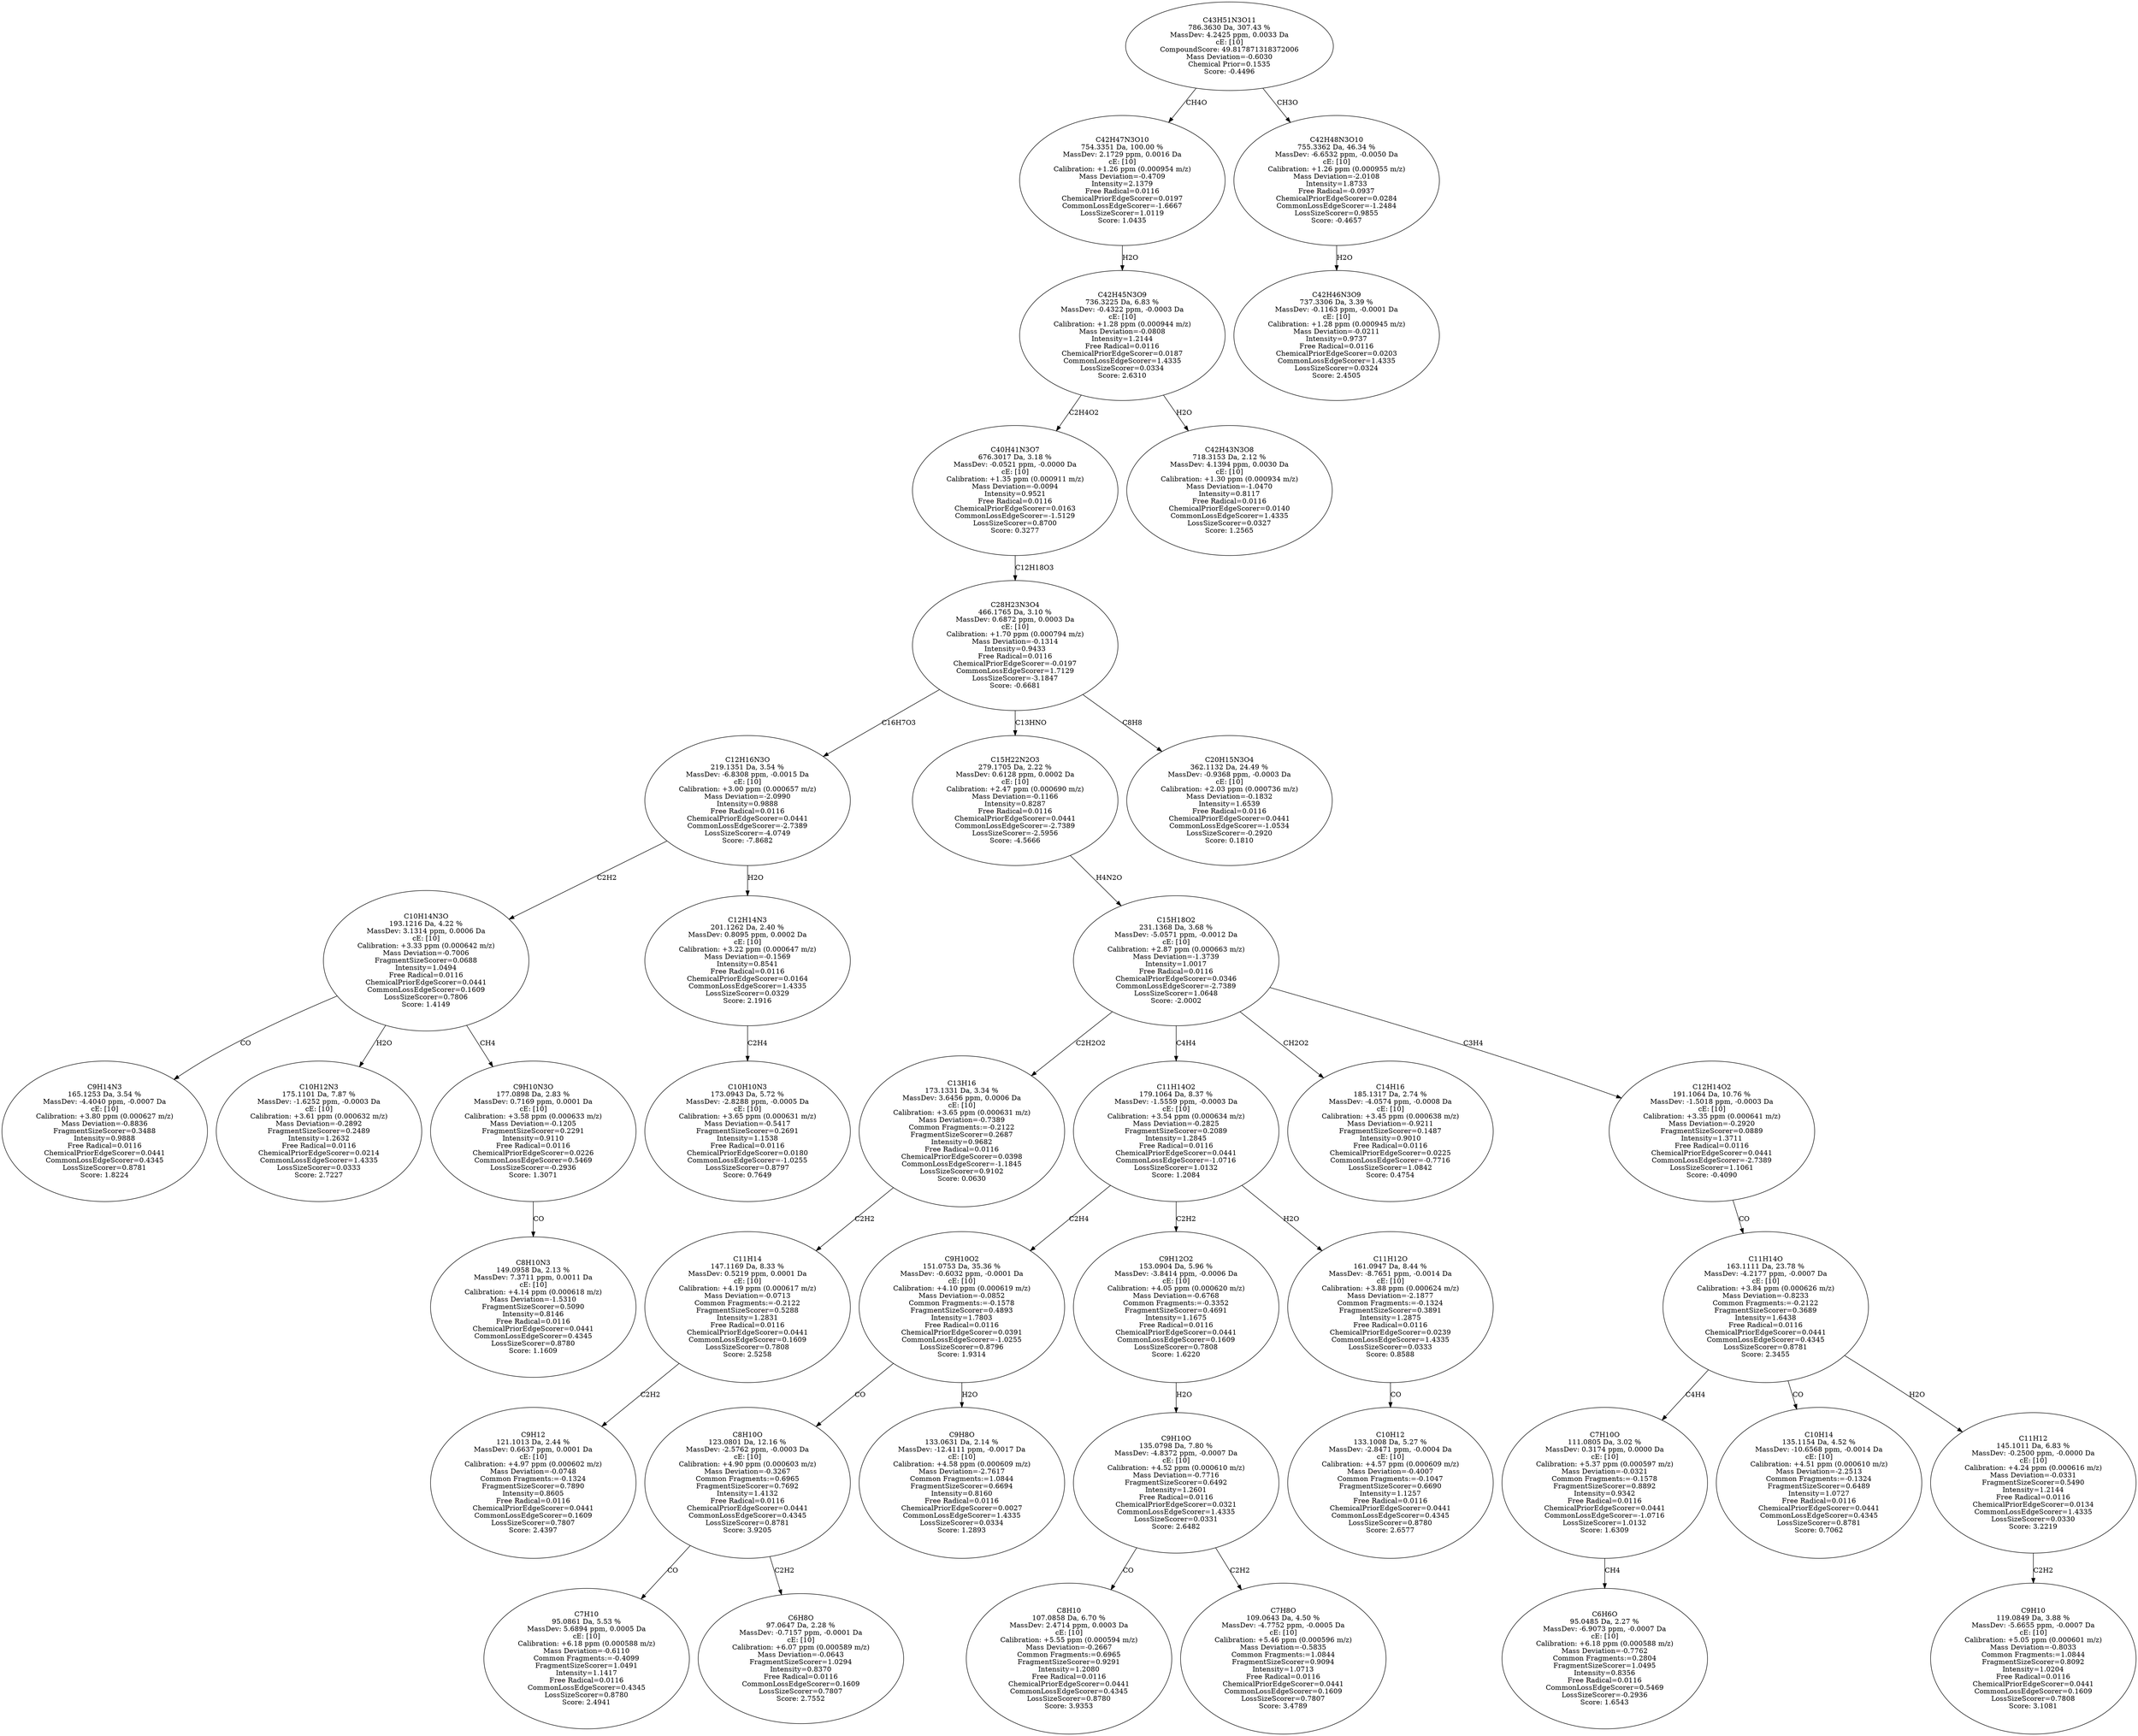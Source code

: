 strict digraph {
v1 [label="C9H14N3\n165.1253 Da, 3.54 %\nMassDev: -4.4040 ppm, -0.0007 Da\ncE: [10]\nCalibration: +3.80 ppm (0.000627 m/z)\nMass Deviation=-0.8836\nFragmentSizeScorer=0.3488\nIntensity=0.9888\nFree Radical=0.0116\nChemicalPriorEdgeScorer=0.0441\nCommonLossEdgeScorer=0.4345\nLossSizeScorer=0.8781\nScore: 1.8224"];
v2 [label="C10H12N3\n175.1101 Da, 7.87 %\nMassDev: -1.6252 ppm, -0.0003 Da\ncE: [10]\nCalibration: +3.61 ppm (0.000632 m/z)\nMass Deviation=-0.2892\nFragmentSizeScorer=0.2489\nIntensity=1.2632\nFree Radical=0.0116\nChemicalPriorEdgeScorer=0.0214\nCommonLossEdgeScorer=1.4335\nLossSizeScorer=0.0333\nScore: 2.7227"];
v3 [label="C8H10N3\n149.0958 Da, 2.13 %\nMassDev: 7.3711 ppm, 0.0011 Da\ncE: [10]\nCalibration: +4.14 ppm (0.000618 m/z)\nMass Deviation=-1.5310\nFragmentSizeScorer=0.5090\nIntensity=0.8146\nFree Radical=0.0116\nChemicalPriorEdgeScorer=0.0441\nCommonLossEdgeScorer=0.4345\nLossSizeScorer=0.8780\nScore: 1.1609"];
v4 [label="C9H10N3O\n177.0898 Da, 2.83 %\nMassDev: 0.7169 ppm, 0.0001 Da\ncE: [10]\nCalibration: +3.58 ppm (0.000633 m/z)\nMass Deviation=-0.1205\nFragmentSizeScorer=0.2291\nIntensity=0.9110\nFree Radical=0.0116\nChemicalPriorEdgeScorer=0.0226\nCommonLossEdgeScorer=0.5469\nLossSizeScorer=-0.2936\nScore: 1.3071"];
v5 [label="C10H14N3O\n193.1216 Da, 4.22 %\nMassDev: 3.1314 ppm, 0.0006 Da\ncE: [10]\nCalibration: +3.33 ppm (0.000642 m/z)\nMass Deviation=-0.7006\nFragmentSizeScorer=0.0688\nIntensity=1.0494\nFree Radical=0.0116\nChemicalPriorEdgeScorer=0.0441\nCommonLossEdgeScorer=0.1609\nLossSizeScorer=0.7806\nScore: 1.4149"];
v6 [label="C10H10N3\n173.0943 Da, 5.72 %\nMassDev: -2.8288 ppm, -0.0005 Da\ncE: [10]\nCalibration: +3.65 ppm (0.000631 m/z)\nMass Deviation=-0.5417\nFragmentSizeScorer=0.2691\nIntensity=1.1538\nFree Radical=0.0116\nChemicalPriorEdgeScorer=0.0180\nCommonLossEdgeScorer=-1.0255\nLossSizeScorer=0.8797\nScore: 0.7649"];
v7 [label="C12H14N3\n201.1262 Da, 2.40 %\nMassDev: 0.8095 ppm, 0.0002 Da\ncE: [10]\nCalibration: +3.22 ppm (0.000647 m/z)\nMass Deviation=-0.1569\nIntensity=0.8541\nFree Radical=0.0116\nChemicalPriorEdgeScorer=0.0164\nCommonLossEdgeScorer=1.4335\nLossSizeScorer=0.0329\nScore: 2.1916"];
v8 [label="C12H16N3O\n219.1351 Da, 3.54 %\nMassDev: -6.8308 ppm, -0.0015 Da\ncE: [10]\nCalibration: +3.00 ppm (0.000657 m/z)\nMass Deviation=-2.0990\nIntensity=0.9888\nFree Radical=0.0116\nChemicalPriorEdgeScorer=0.0441\nCommonLossEdgeScorer=-2.7389\nLossSizeScorer=-4.0749\nScore: -7.8682"];
v9 [label="C9H12\n121.1013 Da, 2.44 %\nMassDev: 0.6637 ppm, 0.0001 Da\ncE: [10]\nCalibration: +4.97 ppm (0.000602 m/z)\nMass Deviation=-0.0748\nCommon Fragments:=-0.1324\nFragmentSizeScorer=0.7890\nIntensity=0.8605\nFree Radical=0.0116\nChemicalPriorEdgeScorer=0.0441\nCommonLossEdgeScorer=0.1609\nLossSizeScorer=0.7807\nScore: 2.4397"];
v10 [label="C11H14\n147.1169 Da, 8.33 %\nMassDev: 0.5219 ppm, 0.0001 Da\ncE: [10]\nCalibration: +4.19 ppm (0.000617 m/z)\nMass Deviation=-0.0713\nCommon Fragments:=-0.2122\nFragmentSizeScorer=0.5288\nIntensity=1.2831\nFree Radical=0.0116\nChemicalPriorEdgeScorer=0.0441\nCommonLossEdgeScorer=0.1609\nLossSizeScorer=0.7808\nScore: 2.5258"];
v11 [label="C13H16\n173.1331 Da, 3.34 %\nMassDev: 3.6456 ppm, 0.0006 Da\ncE: [10]\nCalibration: +3.65 ppm (0.000631 m/z)\nMass Deviation=-0.7389\nCommon Fragments:=-0.2122\nFragmentSizeScorer=0.2687\nIntensity=0.9682\nFree Radical=0.0116\nChemicalPriorEdgeScorer=0.0398\nCommonLossEdgeScorer=-1.1845\nLossSizeScorer=0.9102\nScore: 0.0630"];
v12 [label="C7H10\n95.0861 Da, 5.53 %\nMassDev: 5.6894 ppm, 0.0005 Da\ncE: [10]\nCalibration: +6.18 ppm (0.000588 m/z)\nMass Deviation=-0.6110\nCommon Fragments:=-0.4099\nFragmentSizeScorer=1.0491\nIntensity=1.1417\nFree Radical=0.0116\nCommonLossEdgeScorer=0.4345\nLossSizeScorer=0.8780\nScore: 2.4941"];
v13 [label="C6H8O\n97.0647 Da, 2.28 %\nMassDev: -0.7157 ppm, -0.0001 Da\ncE: [10]\nCalibration: +6.07 ppm (0.000589 m/z)\nMass Deviation=-0.0643\nFragmentSizeScorer=1.0294\nIntensity=0.8370\nFree Radical=0.0116\nCommonLossEdgeScorer=0.1609\nLossSizeScorer=0.7807\nScore: 2.7552"];
v14 [label="C8H10O\n123.0801 Da, 12.16 %\nMassDev: -2.5762 ppm, -0.0003 Da\ncE: [10]\nCalibration: +4.90 ppm (0.000603 m/z)\nMass Deviation=-0.3267\nCommon Fragments:=0.6965\nFragmentSizeScorer=0.7692\nIntensity=1.4132\nFree Radical=0.0116\nChemicalPriorEdgeScorer=0.0441\nCommonLossEdgeScorer=0.4345\nLossSizeScorer=0.8781\nScore: 3.9205"];
v15 [label="C9H8O\n133.0631 Da, 2.14 %\nMassDev: -12.4111 ppm, -0.0017 Da\ncE: [10]\nCalibration: +4.58 ppm (0.000609 m/z)\nMass Deviation=-2.7617\nCommon Fragments:=1.0844\nFragmentSizeScorer=0.6694\nIntensity=0.8160\nFree Radical=0.0116\nChemicalPriorEdgeScorer=0.0027\nCommonLossEdgeScorer=1.4335\nLossSizeScorer=0.0334\nScore: 1.2893"];
v16 [label="C9H10O2\n151.0753 Da, 35.36 %\nMassDev: -0.6032 ppm, -0.0001 Da\ncE: [10]\nCalibration: +4.10 ppm (0.000619 m/z)\nMass Deviation=-0.0852\nCommon Fragments:=-0.1578\nFragmentSizeScorer=0.4893\nIntensity=1.7803\nFree Radical=0.0116\nChemicalPriorEdgeScorer=0.0391\nCommonLossEdgeScorer=-1.0255\nLossSizeScorer=0.8796\nScore: 1.9314"];
v17 [label="C8H10\n107.0858 Da, 6.70 %\nMassDev: 2.4714 ppm, 0.0003 Da\ncE: [10]\nCalibration: +5.55 ppm (0.000594 m/z)\nMass Deviation=-0.2667\nCommon Fragments:=0.6965\nFragmentSizeScorer=0.9291\nIntensity=1.2080\nFree Radical=0.0116\nChemicalPriorEdgeScorer=0.0441\nCommonLossEdgeScorer=0.4345\nLossSizeScorer=0.8780\nScore: 3.9353"];
v18 [label="C7H8O\n109.0643 Da, 4.50 %\nMassDev: -4.7752 ppm, -0.0005 Da\ncE: [10]\nCalibration: +5.46 ppm (0.000596 m/z)\nMass Deviation=-0.5835\nCommon Fragments:=1.0844\nFragmentSizeScorer=0.9094\nIntensity=1.0713\nFree Radical=0.0116\nChemicalPriorEdgeScorer=0.0441\nCommonLossEdgeScorer=0.1609\nLossSizeScorer=0.7807\nScore: 3.4789"];
v19 [label="C9H10O\n135.0798 Da, 7.80 %\nMassDev: -4.8372 ppm, -0.0007 Da\ncE: [10]\nCalibration: +4.52 ppm (0.000610 m/z)\nMass Deviation=-0.7716\nFragmentSizeScorer=0.6492\nIntensity=1.2601\nFree Radical=0.0116\nChemicalPriorEdgeScorer=0.0321\nCommonLossEdgeScorer=1.4335\nLossSizeScorer=0.0331\nScore: 2.6482"];
v20 [label="C9H12O2\n153.0904 Da, 5.96 %\nMassDev: -3.8414 ppm, -0.0006 Da\ncE: [10]\nCalibration: +4.05 ppm (0.000620 m/z)\nMass Deviation=-0.6768\nCommon Fragments:=-0.3352\nFragmentSizeScorer=0.4691\nIntensity=1.1675\nFree Radical=0.0116\nChemicalPriorEdgeScorer=0.0441\nCommonLossEdgeScorer=0.1609\nLossSizeScorer=0.7808\nScore: 1.6220"];
v21 [label="C10H12\n133.1008 Da, 5.27 %\nMassDev: -2.8471 ppm, -0.0004 Da\ncE: [10]\nCalibration: +4.57 ppm (0.000609 m/z)\nMass Deviation=-0.4007\nCommon Fragments:=-0.1047\nFragmentSizeScorer=0.6690\nIntensity=1.1257\nFree Radical=0.0116\nChemicalPriorEdgeScorer=0.0441\nCommonLossEdgeScorer=0.4345\nLossSizeScorer=0.8780\nScore: 2.6577"];
v22 [label="C11H12O\n161.0947 Da, 8.44 %\nMassDev: -8.7651 ppm, -0.0014 Da\ncE: [10]\nCalibration: +3.88 ppm (0.000624 m/z)\nMass Deviation=-2.1877\nCommon Fragments:=-0.1324\nFragmentSizeScorer=0.3891\nIntensity=1.2875\nFree Radical=0.0116\nChemicalPriorEdgeScorer=0.0239\nCommonLossEdgeScorer=1.4335\nLossSizeScorer=0.0333\nScore: 0.8588"];
v23 [label="C11H14O2\n179.1064 Da, 8.37 %\nMassDev: -1.5559 ppm, -0.0003 Da\ncE: [10]\nCalibration: +3.54 ppm (0.000634 m/z)\nMass Deviation=-0.2825\nFragmentSizeScorer=0.2089\nIntensity=1.2845\nFree Radical=0.0116\nChemicalPriorEdgeScorer=0.0441\nCommonLossEdgeScorer=-1.0716\nLossSizeScorer=1.0132\nScore: 1.2084"];
v24 [label="C14H16\n185.1317 Da, 2.74 %\nMassDev: -4.0574 ppm, -0.0008 Da\ncE: [10]\nCalibration: +3.45 ppm (0.000638 m/z)\nMass Deviation=-0.9211\nFragmentSizeScorer=0.1487\nIntensity=0.9010\nFree Radical=0.0116\nChemicalPriorEdgeScorer=0.0225\nCommonLossEdgeScorer=-0.7716\nLossSizeScorer=1.0842\nScore: 0.4754"];
v25 [label="C6H6O\n95.0485 Da, 2.27 %\nMassDev: -6.9073 ppm, -0.0007 Da\ncE: [10]\nCalibration: +6.18 ppm (0.000588 m/z)\nMass Deviation=-0.7762\nCommon Fragments:=0.2804\nFragmentSizeScorer=1.0495\nIntensity=0.8356\nFree Radical=0.0116\nCommonLossEdgeScorer=0.5469\nLossSizeScorer=-0.2936\nScore: 1.6543"];
v26 [label="C7H10O\n111.0805 Da, 3.02 %\nMassDev: 0.3174 ppm, 0.0000 Da\ncE: [10]\nCalibration: +5.37 ppm (0.000597 m/z)\nMass Deviation=-0.0321\nCommon Fragments:=-0.1578\nFragmentSizeScorer=0.8892\nIntensity=0.9342\nFree Radical=0.0116\nChemicalPriorEdgeScorer=0.0441\nCommonLossEdgeScorer=-1.0716\nLossSizeScorer=1.0132\nScore: 1.6309"];
v27 [label="C10H14\n135.1154 Da, 4.52 %\nMassDev: -10.6568 ppm, -0.0014 Da\ncE: [10]\nCalibration: +4.51 ppm (0.000610 m/z)\nMass Deviation=-2.2513\nCommon Fragments:=-0.1324\nFragmentSizeScorer=0.6489\nIntensity=1.0727\nFree Radical=0.0116\nChemicalPriorEdgeScorer=0.0441\nCommonLossEdgeScorer=0.4345\nLossSizeScorer=0.8781\nScore: 0.7062"];
v28 [label="C9H10\n119.0849 Da, 3.88 %\nMassDev: -5.6655 ppm, -0.0007 Da\ncE: [10]\nCalibration: +5.05 ppm (0.000601 m/z)\nMass Deviation=-0.8033\nCommon Fragments:=1.0844\nFragmentSizeScorer=0.8092\nIntensity=1.0204\nFree Radical=0.0116\nChemicalPriorEdgeScorer=0.0441\nCommonLossEdgeScorer=0.1609\nLossSizeScorer=0.7808\nScore: 3.1081"];
v29 [label="C11H12\n145.1011 Da, 6.83 %\nMassDev: -0.2500 ppm, -0.0000 Da\ncE: [10]\nCalibration: +4.24 ppm (0.000616 m/z)\nMass Deviation=-0.0331\nFragmentSizeScorer=0.5490\nIntensity=1.2144\nFree Radical=0.0116\nChemicalPriorEdgeScorer=0.0134\nCommonLossEdgeScorer=1.4335\nLossSizeScorer=0.0330\nScore: 3.2219"];
v30 [label="C11H14O\n163.1111 Da, 23.78 %\nMassDev: -4.2177 ppm, -0.0007 Da\ncE: [10]\nCalibration: +3.84 ppm (0.000626 m/z)\nMass Deviation=-0.8233\nCommon Fragments:=-0.2122\nFragmentSizeScorer=0.3689\nIntensity=1.6438\nFree Radical=0.0116\nChemicalPriorEdgeScorer=0.0441\nCommonLossEdgeScorer=0.4345\nLossSizeScorer=0.8781\nScore: 2.3455"];
v31 [label="C12H14O2\n191.1064 Da, 10.76 %\nMassDev: -1.5018 ppm, -0.0003 Da\ncE: [10]\nCalibration: +3.35 ppm (0.000641 m/z)\nMass Deviation=-0.2920\nFragmentSizeScorer=0.0889\nIntensity=1.3711\nFree Radical=0.0116\nChemicalPriorEdgeScorer=0.0441\nCommonLossEdgeScorer=-2.7389\nLossSizeScorer=1.1061\nScore: -0.4090"];
v32 [label="C15H18O2\n231.1368 Da, 3.68 %\nMassDev: -5.0571 ppm, -0.0012 Da\ncE: [10]\nCalibration: +2.87 ppm (0.000663 m/z)\nMass Deviation=-1.3739\nIntensity=1.0017\nFree Radical=0.0116\nChemicalPriorEdgeScorer=0.0346\nCommonLossEdgeScorer=-2.7389\nLossSizeScorer=1.0648\nScore: -2.0002"];
v33 [label="C15H22N2O3\n279.1705 Da, 2.22 %\nMassDev: 0.6128 ppm, 0.0002 Da\ncE: [10]\nCalibration: +2.47 ppm (0.000690 m/z)\nMass Deviation=-0.1166\nIntensity=0.8287\nFree Radical=0.0116\nChemicalPriorEdgeScorer=0.0441\nCommonLossEdgeScorer=-2.7389\nLossSizeScorer=-2.5956\nScore: -4.5666"];
v34 [label="C20H15N3O4\n362.1132 Da, 24.49 %\nMassDev: -0.9368 ppm, -0.0003 Da\ncE: [10]\nCalibration: +2.03 ppm (0.000736 m/z)\nMass Deviation=-0.1832\nIntensity=1.6539\nFree Radical=0.0116\nChemicalPriorEdgeScorer=0.0441\nCommonLossEdgeScorer=-1.0534\nLossSizeScorer=-0.2920\nScore: 0.1810"];
v35 [label="C28H23N3O4\n466.1765 Da, 3.10 %\nMassDev: 0.6872 ppm, 0.0003 Da\ncE: [10]\nCalibration: +1.70 ppm (0.000794 m/z)\nMass Deviation=-0.1314\nIntensity=0.9433\nFree Radical=0.0116\nChemicalPriorEdgeScorer=-0.0197\nCommonLossEdgeScorer=1.7129\nLossSizeScorer=-3.1847\nScore: -0.6681"];
v36 [label="C40H41N3O7\n676.3017 Da, 3.18 %\nMassDev: -0.0521 ppm, -0.0000 Da\ncE: [10]\nCalibration: +1.35 ppm (0.000911 m/z)\nMass Deviation=-0.0094\nIntensity=0.9521\nFree Radical=0.0116\nChemicalPriorEdgeScorer=0.0163\nCommonLossEdgeScorer=-1.5129\nLossSizeScorer=0.8700\nScore: 0.3277"];
v37 [label="C42H43N3O8\n718.3153 Da, 2.12 %\nMassDev: 4.1394 ppm, 0.0030 Da\ncE: [10]\nCalibration: +1.30 ppm (0.000934 m/z)\nMass Deviation=-1.0470\nIntensity=0.8117\nFree Radical=0.0116\nChemicalPriorEdgeScorer=0.0140\nCommonLossEdgeScorer=1.4335\nLossSizeScorer=0.0327\nScore: 1.2565"];
v38 [label="C42H45N3O9\n736.3225 Da, 6.83 %\nMassDev: -0.4322 ppm, -0.0003 Da\ncE: [10]\nCalibration: +1.28 ppm (0.000944 m/z)\nMass Deviation=-0.0808\nIntensity=1.2144\nFree Radical=0.0116\nChemicalPriorEdgeScorer=0.0187\nCommonLossEdgeScorer=1.4335\nLossSizeScorer=0.0334\nScore: 2.6310"];
v39 [label="C42H47N3O10\n754.3351 Da, 100.00 %\nMassDev: 2.1729 ppm, 0.0016 Da\ncE: [10]\nCalibration: +1.26 ppm (0.000954 m/z)\nMass Deviation=-0.4709\nIntensity=2.1379\nFree Radical=0.0116\nChemicalPriorEdgeScorer=0.0197\nCommonLossEdgeScorer=-1.6667\nLossSizeScorer=1.0119\nScore: 1.0435"];
v40 [label="C42H46N3O9\n737.3306 Da, 3.39 %\nMassDev: -0.1163 ppm, -0.0001 Da\ncE: [10]\nCalibration: +1.28 ppm (0.000945 m/z)\nMass Deviation=-0.0211\nIntensity=0.9737\nFree Radical=0.0116\nChemicalPriorEdgeScorer=0.0203\nCommonLossEdgeScorer=1.4335\nLossSizeScorer=0.0324\nScore: 2.4505"];
v41 [label="C42H48N3O10\n755.3362 Da, 46.34 %\nMassDev: -6.6532 ppm, -0.0050 Da\ncE: [10]\nCalibration: +1.26 ppm (0.000955 m/z)\nMass Deviation=-2.0108\nIntensity=1.8733\nFree Radical=-0.0937\nChemicalPriorEdgeScorer=0.0284\nCommonLossEdgeScorer=-1.2484\nLossSizeScorer=0.9855\nScore: -0.4657"];
v42 [label="C43H51N3O11\n786.3630 Da, 307.43 %\nMassDev: 4.2425 ppm, 0.0033 Da\ncE: [10]\nCompoundScore: 49.817871318372006\nMass Deviation=-0.6030\nChemical Prior=0.1535\nScore: -0.4496"];
v5 -> v1 [label="CO"];
v5 -> v2 [label="H2O"];
v4 -> v3 [label="CO"];
v5 -> v4 [label="CH4"];
v8 -> v5 [label="C2H2"];
v7 -> v6 [label="C2H4"];
v8 -> v7 [label="H2O"];
v35 -> v8 [label="C16H7O3"];
v10 -> v9 [label="C2H2"];
v11 -> v10 [label="C2H2"];
v32 -> v11 [label="C2H2O2"];
v14 -> v12 [label="CO"];
v14 -> v13 [label="C2H2"];
v16 -> v14 [label="CO"];
v16 -> v15 [label="H2O"];
v23 -> v16 [label="C2H4"];
v19 -> v17 [label="CO"];
v19 -> v18 [label="C2H2"];
v20 -> v19 [label="H2O"];
v23 -> v20 [label="C2H2"];
v22 -> v21 [label="CO"];
v23 -> v22 [label="H2O"];
v32 -> v23 [label="C4H4"];
v32 -> v24 [label="CH2O2"];
v26 -> v25 [label="CH4"];
v30 -> v26 [label="C4H4"];
v30 -> v27 [label="CO"];
v29 -> v28 [label="C2H2"];
v30 -> v29 [label="H2O"];
v31 -> v30 [label="CO"];
v32 -> v31 [label="C3H4"];
v33 -> v32 [label="H4N2O"];
v35 -> v33 [label="C13HNO"];
v35 -> v34 [label="C8H8"];
v36 -> v35 [label="C12H18O3"];
v38 -> v36 [label="C2H4O2"];
v38 -> v37 [label="H2O"];
v39 -> v38 [label="H2O"];
v42 -> v39 [label="CH4O"];
v41 -> v40 [label="H2O"];
v42 -> v41 [label="CH3O"];
}